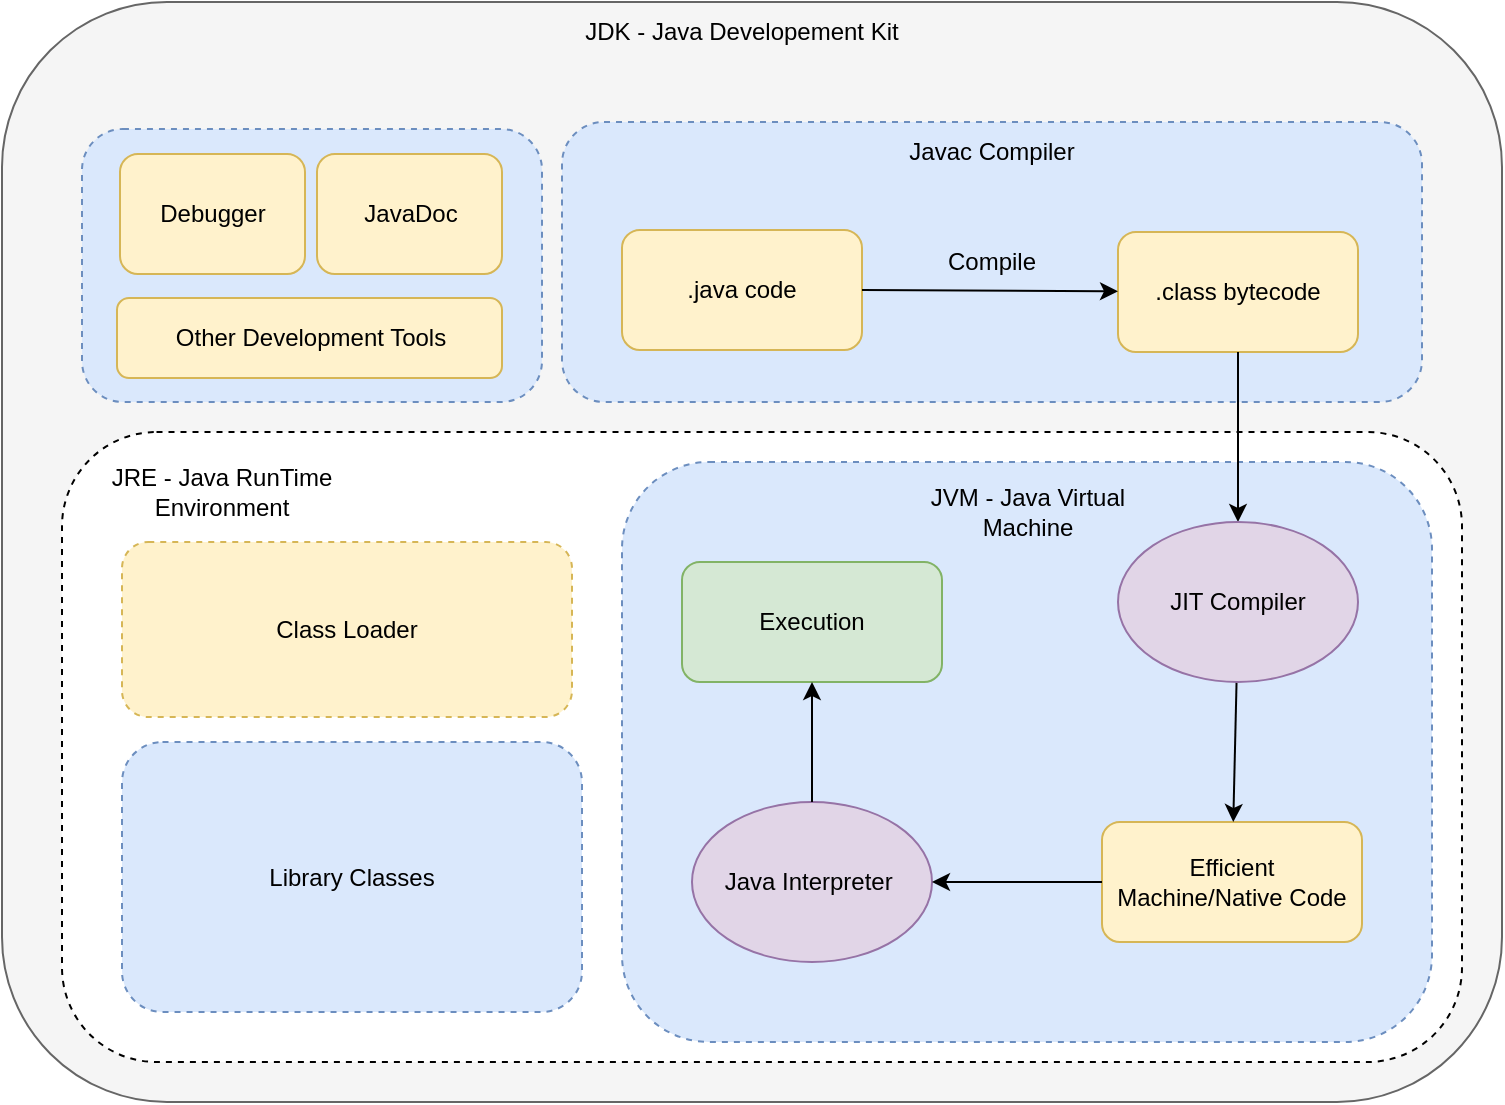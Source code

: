 <mxfile version="20.0.3" type="github">
  <diagram id="4ujseZWwCsOnc6gE1i4V" name="Page-1">
    <mxGraphModel dx="1636" dy="423" grid="1" gridSize="10" guides="1" tooltips="1" connect="1" arrows="1" fold="1" page="1" pageScale="1" pageWidth="850" pageHeight="1100" math="0" shadow="0">
      <root>
        <mxCell id="0" />
        <mxCell id="1" parent="0" />
        <mxCell id="SvqcW0XtVO8Xa0jgC3W7-29" value="" style="rounded=1;whiteSpace=wrap;html=1;strokeWidth=1;fillColor=#f5f5f5;strokeColor=#666666;fontColor=#333333;" parent="1" vertex="1">
          <mxGeometry x="-190" y="60" width="750" height="550" as="geometry" />
        </mxCell>
        <mxCell id="SvqcW0XtVO8Xa0jgC3W7-25" value="" style="rounded=1;whiteSpace=wrap;html=1;dashed=1;" parent="1" vertex="1">
          <mxGeometry x="-160" y="275" width="700" height="315" as="geometry" />
        </mxCell>
        <mxCell id="SvqcW0XtVO8Xa0jgC3W7-1" value="Compile" style="rounded=1;whiteSpace=wrap;html=1;dashed=1;fillColor=#dae8fc;strokeColor=#6c8ebf;" parent="1" vertex="1">
          <mxGeometry x="90" y="120" width="430" height="140" as="geometry" />
        </mxCell>
        <mxCell id="SvqcW0XtVO8Xa0jgC3W7-2" value=".java code" style="rounded=1;whiteSpace=wrap;html=1;fillColor=#fff2cc;strokeColor=#d6b656;" parent="1" vertex="1">
          <mxGeometry x="120" y="174" width="120" height="60" as="geometry" />
        </mxCell>
        <mxCell id="SvqcW0XtVO8Xa0jgC3W7-3" value=".class bytecode" style="rounded=1;whiteSpace=wrap;html=1;fillColor=#fff2cc;strokeColor=#d6b656;" parent="1" vertex="1">
          <mxGeometry x="368" y="175" width="120" height="60" as="geometry" />
        </mxCell>
        <mxCell id="SvqcW0XtVO8Xa0jgC3W7-4" value="" style="endArrow=classic;html=1;rounded=0;exitX=1;exitY=0.5;exitDx=0;exitDy=0;" parent="1" source="SvqcW0XtVO8Xa0jgC3W7-2" target="SvqcW0XtVO8Xa0jgC3W7-3" edge="1">
          <mxGeometry width="50" height="50" relative="1" as="geometry">
            <mxPoint x="380" y="250" as="sourcePoint" />
            <mxPoint x="430" y="200" as="targetPoint" />
          </mxGeometry>
        </mxCell>
        <mxCell id="SvqcW0XtVO8Xa0jgC3W7-5" value="Javac Compiler" style="text;html=1;strokeColor=none;fillColor=none;align=center;verticalAlign=middle;whiteSpace=wrap;rounded=0;" parent="1" vertex="1">
          <mxGeometry x="240" y="120" width="130" height="30" as="geometry" />
        </mxCell>
        <mxCell id="SvqcW0XtVO8Xa0jgC3W7-6" value="" style="rounded=1;whiteSpace=wrap;html=1;dashed=1;fillColor=#dae8fc;strokeColor=#6c8ebf;" parent="1" vertex="1">
          <mxGeometry x="120" y="290" width="405" height="290" as="geometry" />
        </mxCell>
        <mxCell id="SvqcW0XtVO8Xa0jgC3W7-7" value="Efficient Machine/Native Code" style="rounded=1;whiteSpace=wrap;html=1;fillColor=#fff2cc;strokeColor=#d6b656;" parent="1" vertex="1">
          <mxGeometry x="360" y="470" width="130" height="60" as="geometry" />
        </mxCell>
        <mxCell id="SvqcW0XtVO8Xa0jgC3W7-9" value="JVM - Java Virtual Machine" style="text;html=1;strokeColor=none;fillColor=none;align=center;verticalAlign=middle;whiteSpace=wrap;rounded=0;" parent="1" vertex="1">
          <mxGeometry x="256.5" y="300" width="132" height="30" as="geometry" />
        </mxCell>
        <mxCell id="SvqcW0XtVO8Xa0jgC3W7-11" value="" style="endArrow=classic;html=1;rounded=0;exitX=0.5;exitY=1;exitDx=0;exitDy=0;entryX=0.5;entryY=0;entryDx=0;entryDy=0;edgeStyle=orthogonalEdgeStyle;" parent="1" source="SvqcW0XtVO8Xa0jgC3W7-3" target="SvqcW0XtVO8Xa0jgC3W7-15" edge="1">
          <mxGeometry width="50" height="50" relative="1" as="geometry">
            <mxPoint x="380" y="260" as="sourcePoint" />
            <mxPoint x="485" y="360" as="targetPoint" />
          </mxGeometry>
        </mxCell>
        <mxCell id="SvqcW0XtVO8Xa0jgC3W7-12" value="" style="endArrow=classic;html=1;rounded=0;" parent="1" source="SvqcW0XtVO8Xa0jgC3W7-15" target="SvqcW0XtVO8Xa0jgC3W7-7" edge="1">
          <mxGeometry width="50" height="50" relative="1" as="geometry">
            <mxPoint x="370" y="360" as="sourcePoint" />
            <mxPoint x="430" y="210" as="targetPoint" />
          </mxGeometry>
        </mxCell>
        <mxCell id="SvqcW0XtVO8Xa0jgC3W7-15" value="JIT Compiler" style="ellipse;whiteSpace=wrap;html=1;fillColor=#e1d5e7;strokeColor=#9673a6;" parent="1" vertex="1">
          <mxGeometry x="368" y="320" width="120" height="80" as="geometry" />
        </mxCell>
        <mxCell id="SvqcW0XtVO8Xa0jgC3W7-17" value="Java Interpreter&amp;nbsp;" style="ellipse;whiteSpace=wrap;html=1;fillColor=#e1d5e7;strokeColor=#9673a6;" parent="1" vertex="1">
          <mxGeometry x="155" y="460" width="120" height="80" as="geometry" />
        </mxCell>
        <mxCell id="SvqcW0XtVO8Xa0jgC3W7-18" value="" style="endArrow=classic;html=1;rounded=0;exitX=0;exitY=0.5;exitDx=0;exitDy=0;entryX=1;entryY=0.5;entryDx=0;entryDy=0;" parent="1" source="SvqcW0XtVO8Xa0jgC3W7-7" target="SvqcW0XtVO8Xa0jgC3W7-17" edge="1">
          <mxGeometry width="50" height="50" relative="1" as="geometry">
            <mxPoint x="220" y="360" as="sourcePoint" />
            <mxPoint x="270" y="310" as="targetPoint" />
          </mxGeometry>
        </mxCell>
        <mxCell id="SvqcW0XtVO8Xa0jgC3W7-19" value="Execution" style="rounded=1;whiteSpace=wrap;html=1;fillColor=#d5e8d4;strokeColor=#82b366;" parent="1" vertex="1">
          <mxGeometry x="150" y="340" width="130" height="60" as="geometry" />
        </mxCell>
        <mxCell id="SvqcW0XtVO8Xa0jgC3W7-21" value="" style="rounded=1;whiteSpace=wrap;html=1;fillColor=#dae8fc;strokeColor=#6c8ebf;dashed=1;" parent="1" vertex="1">
          <mxGeometry x="-150" y="123.5" width="230" height="136.5" as="geometry" />
        </mxCell>
        <mxCell id="SvqcW0XtVO8Xa0jgC3W7-22" value="Library Classes" style="rounded=1;whiteSpace=wrap;html=1;fillColor=#dae8fc;strokeColor=#6c8ebf;dashed=1;" parent="1" vertex="1">
          <mxGeometry x="-130" y="430" width="230" height="135" as="geometry" />
        </mxCell>
        <mxCell id="SvqcW0XtVO8Xa0jgC3W7-23" value="" style="endArrow=classic;html=1;rounded=0;entryX=0.5;entryY=1;entryDx=0;entryDy=0;" parent="1" target="SvqcW0XtVO8Xa0jgC3W7-19" edge="1">
          <mxGeometry width="50" height="50" relative="1" as="geometry">
            <mxPoint x="215" y="460" as="sourcePoint" />
            <mxPoint x="130" y="360" as="targetPoint" />
          </mxGeometry>
        </mxCell>
        <mxCell id="SvqcW0XtVO8Xa0jgC3W7-28" value="JRE - Java RunTime Environment" style="text;html=1;strokeColor=none;fillColor=none;align=center;verticalAlign=middle;whiteSpace=wrap;rounded=0;dashed=1;strokeWidth=1;" parent="1" vertex="1">
          <mxGeometry x="-140" y="290" width="120" height="30" as="geometry" />
        </mxCell>
        <mxCell id="SvqcW0XtVO8Xa0jgC3W7-30" value="JDK - Java Developement Kit" style="text;html=1;strokeColor=none;fillColor=none;align=center;verticalAlign=middle;whiteSpace=wrap;rounded=0;" parent="1" vertex="1">
          <mxGeometry x="85" y="60" width="190" height="30" as="geometry" />
        </mxCell>
        <mxCell id="rGvzbWw5i0zWQbygckv1-1" value="Class Loader" style="rounded=1;whiteSpace=wrap;html=1;fillColor=#fff2cc;strokeColor=#d6b656;dashed=1;" parent="1" vertex="1">
          <mxGeometry x="-130" y="330" width="225" height="87.5" as="geometry" />
        </mxCell>
        <mxCell id="rGvzbWw5i0zWQbygckv1-2" value="Other Development Tools" style="rounded=1;whiteSpace=wrap;html=1;fillColor=#fff2cc;strokeColor=#d6b656;" parent="1" vertex="1">
          <mxGeometry x="-132.5" y="208" width="192.5" height="40" as="geometry" />
        </mxCell>
        <mxCell id="rGvzbWw5i0zWQbygckv1-3" value="JavaDoc" style="rounded=1;whiteSpace=wrap;html=1;fillColor=#fff2cc;strokeColor=#d6b656;" parent="1" vertex="1">
          <mxGeometry x="-32.5" y="136" width="92.5" height="60" as="geometry" />
        </mxCell>
        <mxCell id="rGvzbWw5i0zWQbygckv1-4" value="Debugger" style="rounded=1;whiteSpace=wrap;html=1;fillColor=#fff2cc;strokeColor=#d6b656;" parent="1" vertex="1">
          <mxGeometry x="-131" y="136" width="92.5" height="60" as="geometry" />
        </mxCell>
      </root>
    </mxGraphModel>
  </diagram>
</mxfile>
